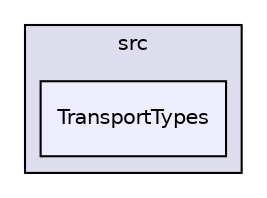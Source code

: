 digraph "D:/Work/Programmieren/Java/D-MARLA/Implementation/ZeroTypes/src/TransportTypes" {
  compound=true
  node [ fontsize="10", fontname="Helvetica"];
  edge [ labelfontsize="10", labelfontname="Helvetica"];
  subgraph clusterdir_83c27a1a8280ea473d9aae3ae06dc9ce {
    graph [ bgcolor="#ddddee", pencolor="black", label="src" fontname="Helvetica", fontsize="10", URL="dir_83c27a1a8280ea473d9aae3ae06dc9ce.html"]
  dir_5bccc24ad9db9ffedad877c14dfb5111 [shape=box, label="TransportTypes", style="filled", fillcolor="#eeeeff", pencolor="black", URL="dir_5bccc24ad9db9ffedad877c14dfb5111.html"];
  }
}
